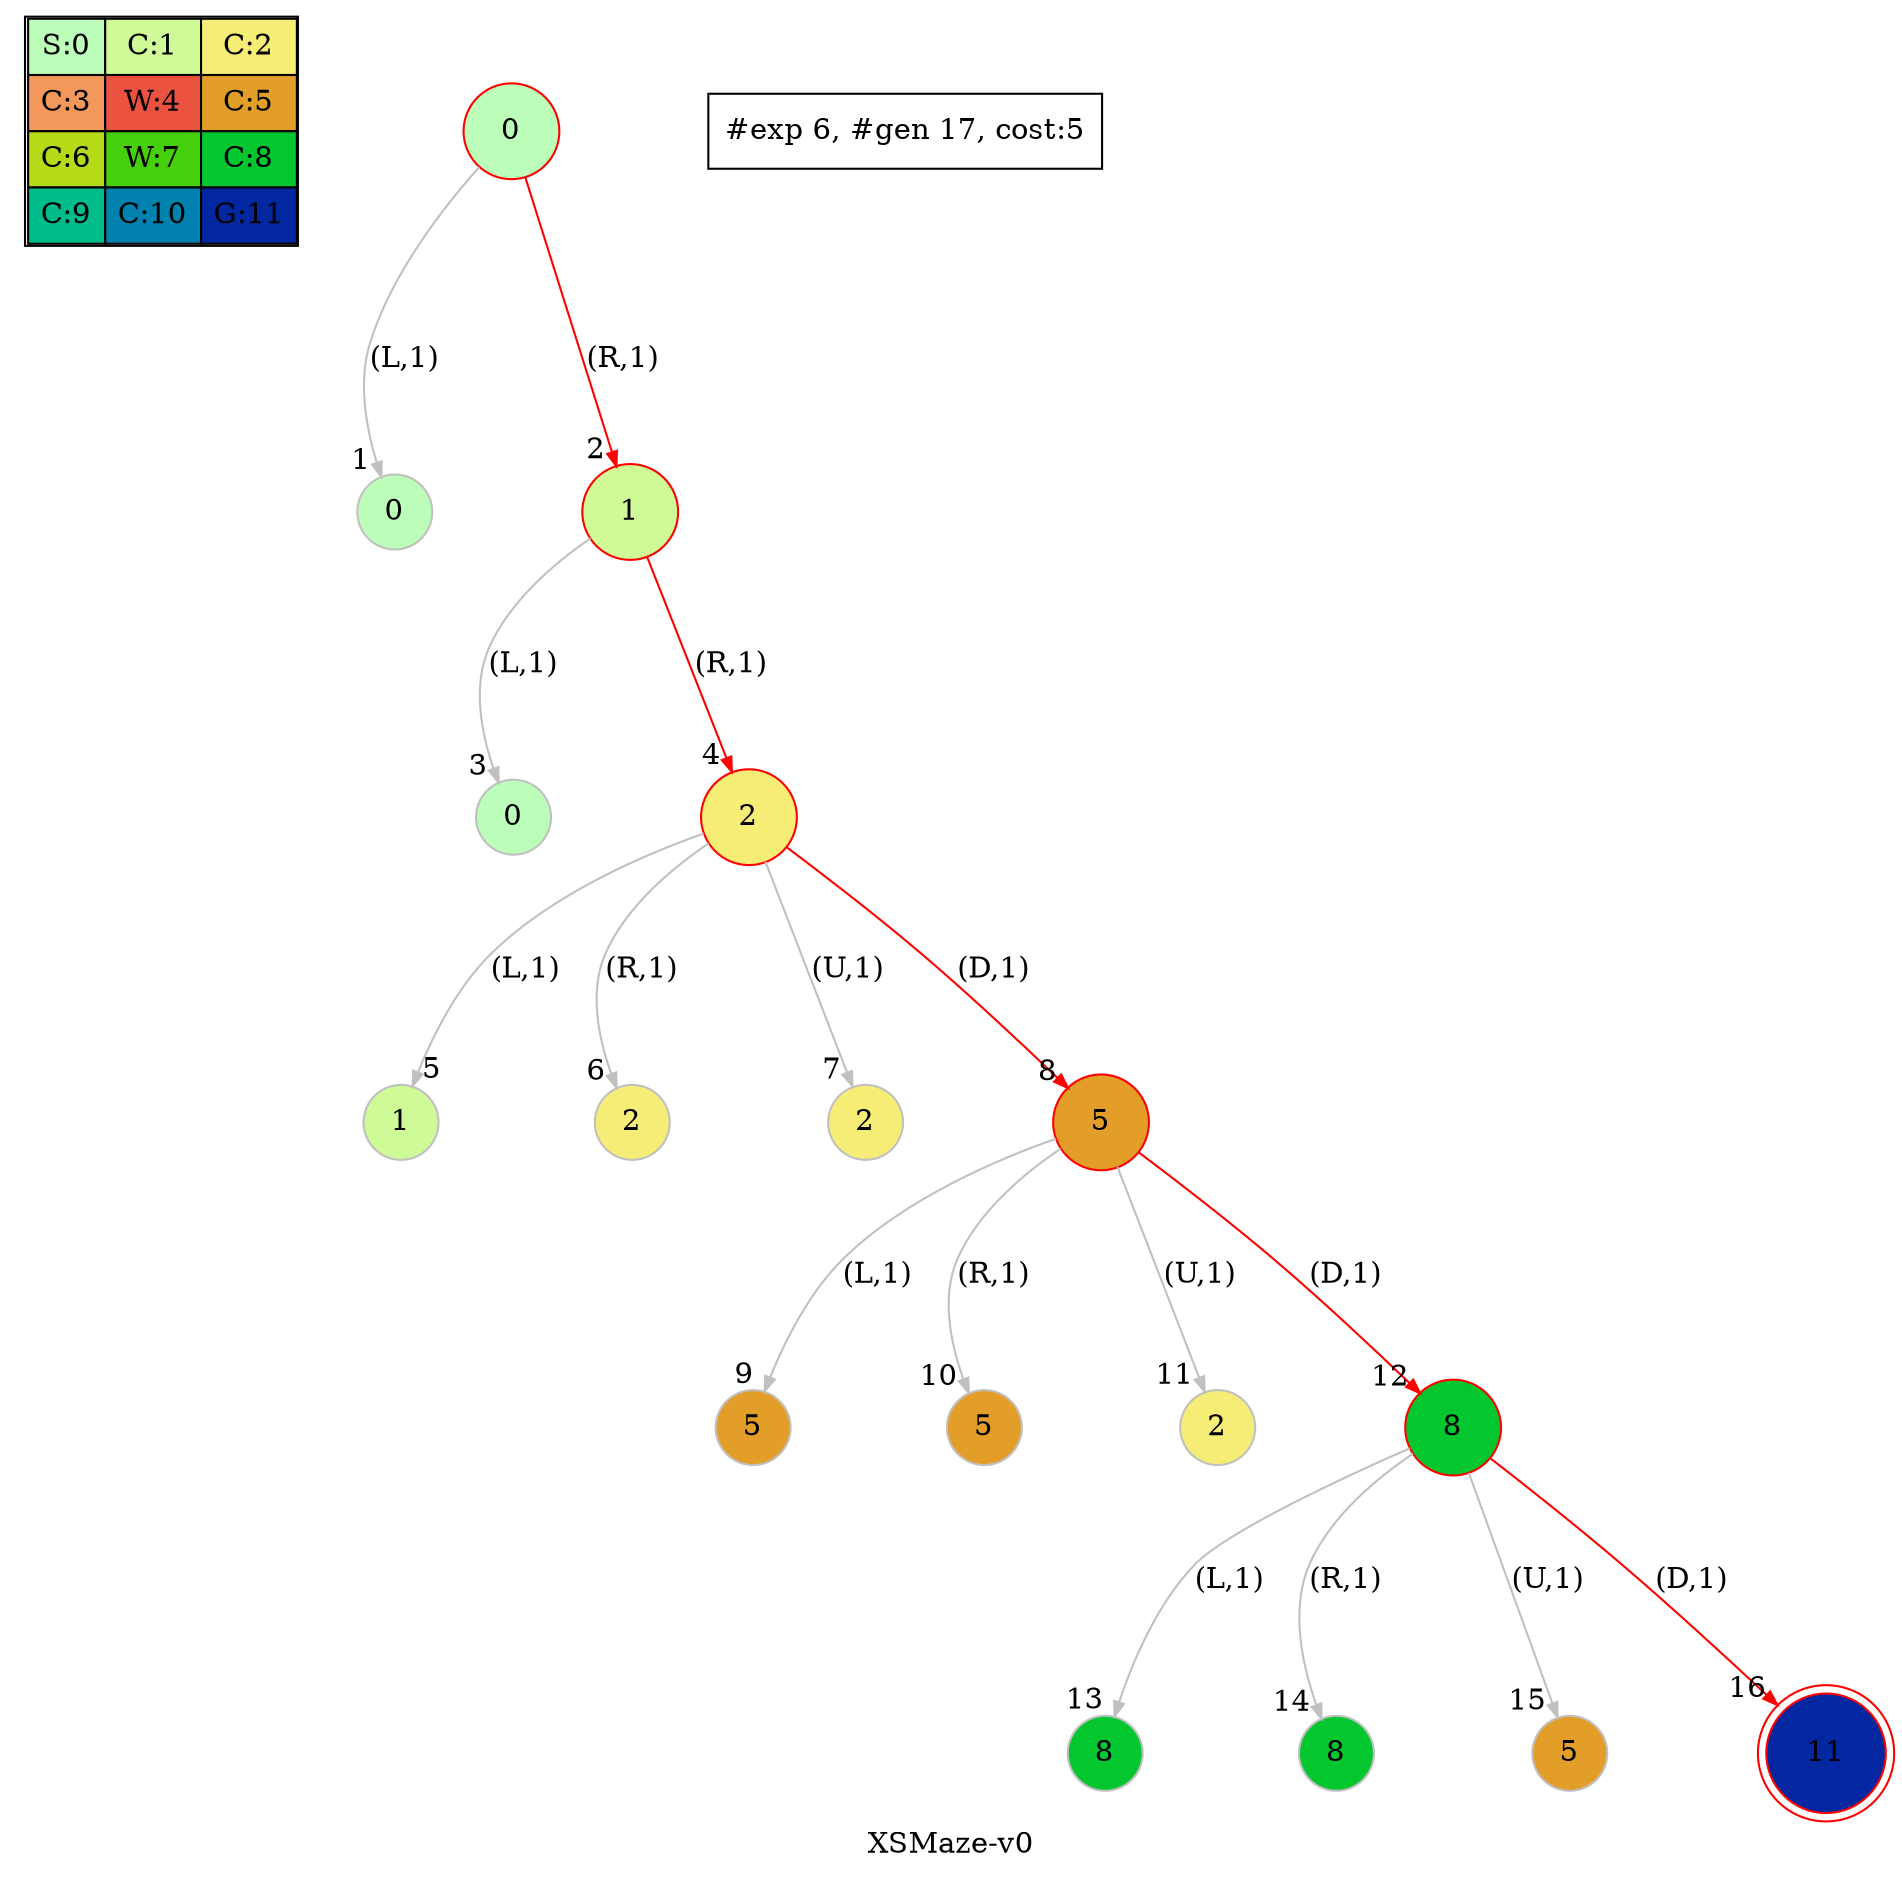 digraph XSMaze { label="XSMaze-v0" nodesep=1 ranksep="1.2" node [shape=circle] edge [arrowsize=0.7] 
subgraph MAP {label=Map;map [shape=plaintext label=<<table border="1" cellpadding="5" cellspacing="0" cellborder="1"><tr><td bgcolor="0.32745098 0.267733   0.99083125 1.        ">S:0</td><td bgcolor="0.24117647 0.39545121 0.97940977 1.        ">C:1</td><td bgcolor="0.15490196 0.51591783 0.96349314 1.        ">C:2</td></tr><tr><td bgcolor="0.06862745 0.62692381 0.94315443 1.        ">C:3</td><td bgcolor="0.01764706 0.72643357 0.91848699 1.        ">W:4</td><td bgcolor="0.10392157 0.81262237 0.88960401 1.        ">C:5</td></tr><tr><td bgcolor="0.19803922 0.88960401 0.8534438  1.        ">C:6</td><td bgcolor="0.28431373 0.94315443 0.81619691 1.        ">W:7</td><td bgcolor="0.37058824 0.97940977 0.77520398 1.        ">C:8</td></tr><tr><td bgcolor="0.45686275 0.99770518 0.73065313 1.        ">C:9</td><td bgcolor="0.54313725 0.99770518 0.68274886 1.        ">C:10</td><td bgcolor="0.62941176 0.97940977 0.63171101 1.        ">G:11</td></tr></table>>]} 
"0_0" [label=0 style=filled color=grey fillcolor="0.32745098 0.267733   0.99083125 1.        " ];  
"0_0" [label=" 0 " style=filled color=black color=red fillcolor="0.32745098 0.267733   0.99083125 1.        " ];  "0_0.0-0" [label=0 style=filled color=grey fillcolor="0.32745098 0.267733   0.99083125 1.        " ];   "0_0" -> "0_0.0-0" [label="(L,1)" headlabel=" 1 " color=grey ]; 
"0_0.1-1" [label=1 style=filled color=grey color=red fillcolor="0.24117647 0.39545121 0.97940977 1.        " ];   "0_0" -> "0_0.1-1" [label="(R,1)" headlabel=" 2 " color=grey color=red ]; 
"0_0.1-1" [label=" 1 " style=filled color=black color=red fillcolor="0.24117647 0.39545121 0.97940977 1.        " ];  "0_0.1.0-0" [label=0 style=filled color=grey fillcolor="0.32745098 0.267733   0.99083125 1.        " ];   "0_0.1-1" -> "0_0.1.0-0" [label="(L,1)" headlabel=" 3 " color=grey ]; 
"0_0.1.2-1" [label=2 style=filled color=grey color=red fillcolor="0.15490196 0.51591783 0.96349314 1.        " ];   "0_0.1-1" -> "0_0.1.2-1" [label="(R,1)" headlabel=" 4 " color=grey color=red ]; 
"0_0.1.2-1" [label=" 2 " style=filled color=black color=red fillcolor="0.15490196 0.51591783 0.96349314 1.        " ];  "0_0.1.2.1-0" [label=1 style=filled color=grey fillcolor="0.24117647 0.39545121 0.97940977 1.        " ];   "0_0.1.2-1" -> "0_0.1.2.1-0" [label="(L,1)" headlabel=" 5 " color=grey ]; 
"0_0.1.2.2-1" [label=2 style=filled color=grey fillcolor="0.15490196 0.51591783 0.96349314 1.        " ];   "0_0.1.2-1" -> "0_0.1.2.2-1" [label="(R,1)" headlabel=" 6 " color=grey ]; 
"0_0.1.2.2-2" [label=2 style=filled color=grey fillcolor="0.15490196 0.51591783 0.96349314 1.        " ];   "0_0.1.2-1" -> "0_0.1.2.2-2" [label="(U,1)" headlabel=" 7 " color=grey ]; 
"0_0.1.2.5-3" [label=5 style=filled color=grey color=red fillcolor="0.10392157 0.81262237 0.88960401 1.        " ];   "0_0.1.2-1" -> "0_0.1.2.5-3" [label="(D,1)" headlabel=" 8 " color=grey color=red ]; 
"0_0.1.2.5-3" [label=" 5 " style=filled color=black color=red fillcolor="0.10392157 0.81262237 0.88960401 1.        " ];  "0_0.1.2.5.5-0" [label=5 style=filled color=grey fillcolor="0.10392157 0.81262237 0.88960401 1.        " ];   "0_0.1.2.5-3" -> "0_0.1.2.5.5-0" [label="(L,1)" headlabel=" 9 " color=grey ]; 
"0_0.1.2.5.5-1" [label=5 style=filled color=grey fillcolor="0.10392157 0.81262237 0.88960401 1.        " ];   "0_0.1.2.5-3" -> "0_0.1.2.5.5-1" [label="(R,1)" headlabel=" 10 " color=grey ]; 
"0_0.1.2.5.2-2" [label=2 style=filled color=grey fillcolor="0.15490196 0.51591783 0.96349314 1.        " ];   "0_0.1.2.5-3" -> "0_0.1.2.5.2-2" [label="(U,1)" headlabel=" 11 " color=grey ]; 
"0_0.1.2.5.8-3" [label=8 style=filled color=grey color=red fillcolor="0.37058824 0.97940977 0.77520398 1.        " ];   "0_0.1.2.5-3" -> "0_0.1.2.5.8-3" [label="(D,1)" headlabel=" 12 " color=grey color=red ]; 
"0_0.1.2.5.8-3" [label=" 8 " style=filled color=black color=red fillcolor="0.37058824 0.97940977 0.77520398 1.        " ];  "0_0.1.2.5.8.8-0" [label=8 style=filled color=grey fillcolor="0.37058824 0.97940977 0.77520398 1.        " ];   "0_0.1.2.5.8-3" -> "0_0.1.2.5.8.8-0" [label="(L,1)" headlabel=" 13 " color=grey ]; 
"0_0.1.2.5.8.8-1" [label=8 style=filled color=grey fillcolor="0.37058824 0.97940977 0.77520398 1.        " ];   "0_0.1.2.5.8-3" -> "0_0.1.2.5.8.8-1" [label="(R,1)" headlabel=" 14 " color=grey ]; 
"0_0.1.2.5.8.5-2" [label=5 style=filled color=grey fillcolor="0.10392157 0.81262237 0.88960401 1.        " ];   "0_0.1.2.5.8-3" -> "0_0.1.2.5.8.5-2" [label="(U,1)" headlabel=" 15 " color=grey ]; 
"0_0.1.2.5.8.11-3" [label=" 11 " style=filled color=black color=red fillcolor="0.62941176 0.97940977 0.63171101 1.        " peripheries=2]; /*GOALSTATE*/  "0_0.1.2.5.8-3" -> "0_0.1.2.5.8.11-3" [label="(D,1)" headlabel=" 16 " color=grey color=red ];
"#exp 6, #gen 17, cost:5" [ shape=box ]; }
